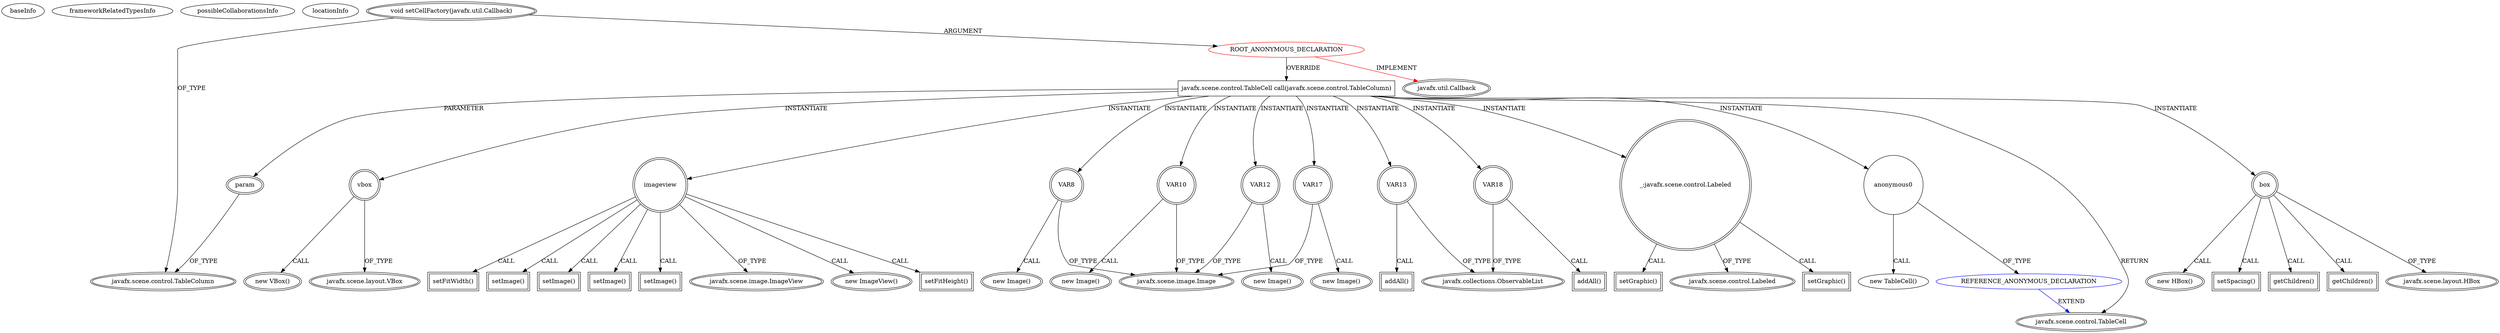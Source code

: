 digraph {
baseInfo[graphId=2716,category="extension_graph",isAnonymous=true,possibleRelation=true]
frameworkRelatedTypesInfo[0="javafx.util.Callback"]
possibleCollaborationsInfo[0="2716~OVERRIDING_METHOD_DECLARATION-INSTANTIATION-~javafx.util.Callback ~javafx.scene.control.TableCell ~true~true"]
locationInfo[projectName="geyrix57-Proyecto_1_Bases",filePath="/geyrix57-Proyecto_1_Bases/Proyecto_1_Bases-master/src/Control/ControlLog.java",contextSignature="void initialize(java.net.URL,java.util.ResourceBundle)",graphId="2716"]
0[label="ROOT_ANONYMOUS_DECLARATION",vertexType="ROOT_ANONYMOUS_DECLARATION",isFrameworkType=false,color=red]
1[label="javafx.util.Callback",vertexType="FRAMEWORK_INTERFACE_TYPE",isFrameworkType=true,peripheries=2]
2[label="void setCellFactory(javafx.util.Callback)",vertexType="OUTSIDE_CALL",isFrameworkType=true,peripheries=2]
3[label="javafx.scene.control.TableColumn",vertexType="FRAMEWORK_CLASS_TYPE",isFrameworkType=true,peripheries=2]
4[label="javafx.scene.control.TableCell call(javafx.scene.control.TableColumn)",vertexType="OVERRIDING_METHOD_DECLARATION",isFrameworkType=false,shape=box]
5[label="javafx.scene.control.TableCell",vertexType="FRAMEWORK_CLASS_TYPE",isFrameworkType=true,peripheries=2]
6[label="param",vertexType="PARAMETER_DECLARATION",isFrameworkType=true,peripheries=2]
9[label="anonymous0",vertexType="VARIABLE_EXPRESION",isFrameworkType=false,shape=circle]
10[label="REFERENCE_ANONYMOUS_DECLARATION",vertexType="REFERENCE_ANONYMOUS_DECLARATION",isFrameworkType=false,color=blue]
8[label="new TableCell()",vertexType="CONSTRUCTOR_CALL",isFrameworkType=false]
13[label="box",vertexType="VARIABLE_EXPRESION",isFrameworkType=true,peripheries=2,shape=circle]
14[label="javafx.scene.layout.HBox",vertexType="FRAMEWORK_CLASS_TYPE",isFrameworkType=true,peripheries=2]
12[label="new HBox()",vertexType="CONSTRUCTOR_CALL",isFrameworkType=true,peripheries=2]
16[label="setSpacing()",vertexType="INSIDE_CALL",isFrameworkType=true,peripheries=2,shape=box]
18[label="vbox",vertexType="VARIABLE_EXPRESION",isFrameworkType=true,peripheries=2,shape=circle]
19[label="javafx.scene.layout.VBox",vertexType="FRAMEWORK_CLASS_TYPE",isFrameworkType=true,peripheries=2]
17[label="new VBox()",vertexType="CONSTRUCTOR_CALL",isFrameworkType=true,peripheries=2]
21[label="imageview",vertexType="VARIABLE_EXPRESION",isFrameworkType=true,peripheries=2,shape=circle]
22[label="javafx.scene.image.ImageView",vertexType="FRAMEWORK_CLASS_TYPE",isFrameworkType=true,peripheries=2]
20[label="new ImageView()",vertexType="CONSTRUCTOR_CALL",isFrameworkType=true,peripheries=2]
24[label="setFitHeight()",vertexType="INSIDE_CALL",isFrameworkType=true,peripheries=2,shape=box]
26[label="setFitWidth()",vertexType="INSIDE_CALL",isFrameworkType=true,peripheries=2,shape=box]
28[label="setImage()",vertexType="INSIDE_CALL",isFrameworkType=true,peripheries=2,shape=box]
30[label="VAR8",vertexType="VARIABLE_EXPRESION",isFrameworkType=true,peripheries=2,shape=circle]
31[label="javafx.scene.image.Image",vertexType="FRAMEWORK_CLASS_TYPE",isFrameworkType=true,peripheries=2]
29[label="new Image()",vertexType="CONSTRUCTOR_CALL",isFrameworkType=true,peripheries=2]
33[label="setImage()",vertexType="INSIDE_CALL",isFrameworkType=true,peripheries=2,shape=box]
35[label="VAR10",vertexType="VARIABLE_EXPRESION",isFrameworkType=true,peripheries=2,shape=circle]
34[label="new Image()",vertexType="CONSTRUCTOR_CALL",isFrameworkType=true,peripheries=2]
38[label="setImage()",vertexType="INSIDE_CALL",isFrameworkType=true,peripheries=2,shape=box]
40[label="VAR12",vertexType="VARIABLE_EXPRESION",isFrameworkType=true,peripheries=2,shape=circle]
39[label="new Image()",vertexType="CONSTRUCTOR_CALL",isFrameworkType=true,peripheries=2]
42[label="VAR13",vertexType="VARIABLE_EXPRESION",isFrameworkType=true,peripheries=2,shape=circle]
44[label="javafx.collections.ObservableList",vertexType="FRAMEWORK_INTERFACE_TYPE",isFrameworkType=true,peripheries=2]
43[label="addAll()",vertexType="INSIDE_CALL",isFrameworkType=true,peripheries=2,shape=box]
46[label="getChildren()",vertexType="INSIDE_CALL",isFrameworkType=true,peripheries=2,shape=box]
47[label="_:javafx.scene.control.Labeled",vertexType="VARIABLE_EXPRESION",isFrameworkType=true,peripheries=2,shape=circle]
49[label="javafx.scene.control.Labeled",vertexType="FRAMEWORK_CLASS_TYPE",isFrameworkType=true,peripheries=2]
48[label="setGraphic()",vertexType="INSIDE_CALL",isFrameworkType=true,peripheries=2,shape=box]
51[label="setImage()",vertexType="INSIDE_CALL",isFrameworkType=true,peripheries=2,shape=box]
53[label="VAR17",vertexType="VARIABLE_EXPRESION",isFrameworkType=true,peripheries=2,shape=circle]
52[label="new Image()",vertexType="CONSTRUCTOR_CALL",isFrameworkType=true,peripheries=2]
55[label="VAR18",vertexType="VARIABLE_EXPRESION",isFrameworkType=true,peripheries=2,shape=circle]
56[label="addAll()",vertexType="INSIDE_CALL",isFrameworkType=true,peripheries=2,shape=box]
59[label="getChildren()",vertexType="INSIDE_CALL",isFrameworkType=true,peripheries=2,shape=box]
61[label="setGraphic()",vertexType="INSIDE_CALL",isFrameworkType=true,peripheries=2,shape=box]
0->1[label="IMPLEMENT",color=red]
2->0[label="ARGUMENT"]
2->3[label="OF_TYPE"]
0->4[label="OVERRIDE"]
4->5[label="RETURN"]
6->3[label="OF_TYPE"]
4->6[label="PARAMETER"]
4->9[label="INSTANTIATE"]
10->5[label="EXTEND",color=blue]
9->10[label="OF_TYPE"]
9->8[label="CALL"]
4->13[label="INSTANTIATE"]
13->14[label="OF_TYPE"]
13->12[label="CALL"]
13->16[label="CALL"]
4->18[label="INSTANTIATE"]
18->19[label="OF_TYPE"]
18->17[label="CALL"]
4->21[label="INSTANTIATE"]
21->22[label="OF_TYPE"]
21->20[label="CALL"]
21->24[label="CALL"]
21->26[label="CALL"]
21->28[label="CALL"]
4->30[label="INSTANTIATE"]
30->31[label="OF_TYPE"]
30->29[label="CALL"]
21->33[label="CALL"]
4->35[label="INSTANTIATE"]
35->31[label="OF_TYPE"]
35->34[label="CALL"]
21->38[label="CALL"]
4->40[label="INSTANTIATE"]
40->31[label="OF_TYPE"]
40->39[label="CALL"]
4->42[label="INSTANTIATE"]
42->44[label="OF_TYPE"]
42->43[label="CALL"]
13->46[label="CALL"]
4->47[label="INSTANTIATE"]
47->49[label="OF_TYPE"]
47->48[label="CALL"]
21->51[label="CALL"]
4->53[label="INSTANTIATE"]
53->31[label="OF_TYPE"]
53->52[label="CALL"]
4->55[label="INSTANTIATE"]
55->44[label="OF_TYPE"]
55->56[label="CALL"]
13->59[label="CALL"]
47->61[label="CALL"]
}
